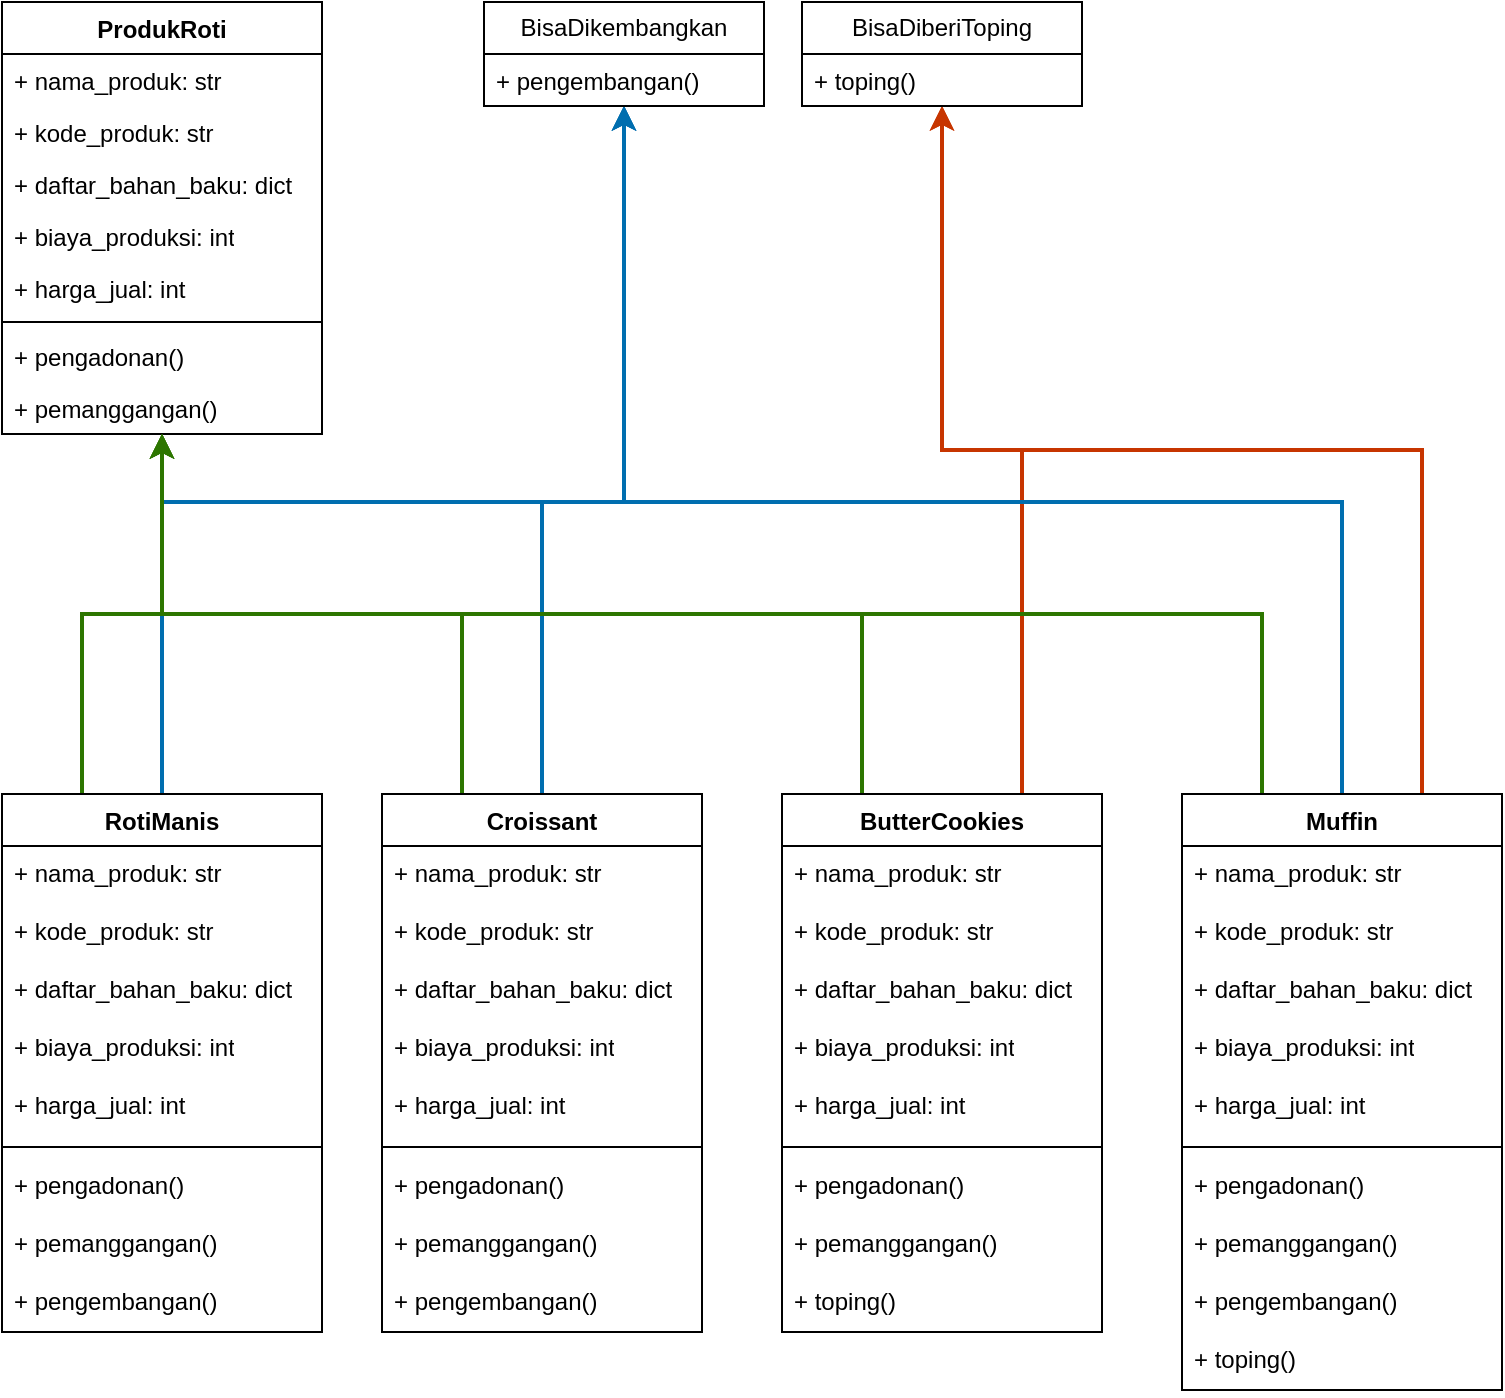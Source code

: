 <mxfile version="27.1.6">
  <diagram name="Halaman-1" id="cRCywZ2DqY-peSgmPRf_">
    <mxGraphModel dx="749" dy="441" grid="1" gridSize="10" guides="1" tooltips="1" connect="1" arrows="1" fold="1" page="1" pageScale="1" pageWidth="827" pageHeight="1169" math="0" shadow="0">
      <root>
        <mxCell id="0" />
        <mxCell id="1" parent="0" />
        <mxCell id="DiEs0AJSdqN5ErKfqPrU-1" value="ProdukRoti" style="swimlane;fontStyle=1;align=center;verticalAlign=top;childLayout=stackLayout;horizontal=1;startSize=26;horizontalStack=0;resizeParent=1;resizeParentMax=0;resizeLast=0;collapsible=1;marginBottom=0;whiteSpace=wrap;html=1;" vertex="1" parent="1">
          <mxGeometry x="39" y="40" width="160" height="216" as="geometry" />
        </mxCell>
        <mxCell id="DiEs0AJSdqN5ErKfqPrU-2" value="+ nama_produk: str" style="text;strokeColor=none;fillColor=none;align=left;verticalAlign=top;spacingLeft=4;spacingRight=4;overflow=hidden;rotatable=0;points=[[0,0.5],[1,0.5]];portConstraint=eastwest;whiteSpace=wrap;html=1;" vertex="1" parent="DiEs0AJSdqN5ErKfqPrU-1">
          <mxGeometry y="26" width="160" height="26" as="geometry" />
        </mxCell>
        <mxCell id="DiEs0AJSdqN5ErKfqPrU-5" value="+ kode_produk: str" style="text;strokeColor=none;fillColor=none;align=left;verticalAlign=top;spacingLeft=4;spacingRight=4;overflow=hidden;rotatable=0;points=[[0,0.5],[1,0.5]];portConstraint=eastwest;whiteSpace=wrap;html=1;" vertex="1" parent="DiEs0AJSdqN5ErKfqPrU-1">
          <mxGeometry y="52" width="160" height="26" as="geometry" />
        </mxCell>
        <mxCell id="DiEs0AJSdqN5ErKfqPrU-6" value="+ daftar_bahan_baku: dict" style="text;strokeColor=none;fillColor=none;align=left;verticalAlign=top;spacingLeft=4;spacingRight=4;overflow=hidden;rotatable=0;points=[[0,0.5],[1,0.5]];portConstraint=eastwest;whiteSpace=wrap;html=1;" vertex="1" parent="DiEs0AJSdqN5ErKfqPrU-1">
          <mxGeometry y="78" width="160" height="26" as="geometry" />
        </mxCell>
        <mxCell id="DiEs0AJSdqN5ErKfqPrU-7" value="+ biaya_produksi: int" style="text;strokeColor=none;fillColor=none;align=left;verticalAlign=top;spacingLeft=4;spacingRight=4;overflow=hidden;rotatable=0;points=[[0,0.5],[1,0.5]];portConstraint=eastwest;whiteSpace=wrap;html=1;" vertex="1" parent="DiEs0AJSdqN5ErKfqPrU-1">
          <mxGeometry y="104" width="160" height="26" as="geometry" />
        </mxCell>
        <mxCell id="DiEs0AJSdqN5ErKfqPrU-8" value="+ harga_jual: int" style="text;strokeColor=none;fillColor=none;align=left;verticalAlign=top;spacingLeft=4;spacingRight=4;overflow=hidden;rotatable=0;points=[[0,0.5],[1,0.5]];portConstraint=eastwest;whiteSpace=wrap;html=1;" vertex="1" parent="DiEs0AJSdqN5ErKfqPrU-1">
          <mxGeometry y="130" width="160" height="26" as="geometry" />
        </mxCell>
        <mxCell id="DiEs0AJSdqN5ErKfqPrU-3" value="" style="line;strokeWidth=1;fillColor=none;align=left;verticalAlign=middle;spacingTop=-1;spacingLeft=3;spacingRight=3;rotatable=0;labelPosition=right;points=[];portConstraint=eastwest;strokeColor=inherit;" vertex="1" parent="DiEs0AJSdqN5ErKfqPrU-1">
          <mxGeometry y="156" width="160" height="8" as="geometry" />
        </mxCell>
        <mxCell id="DiEs0AJSdqN5ErKfqPrU-4" value="+ pengadonan()" style="text;strokeColor=none;fillColor=none;align=left;verticalAlign=top;spacingLeft=4;spacingRight=4;overflow=hidden;rotatable=0;points=[[0,0.5],[1,0.5]];portConstraint=eastwest;whiteSpace=wrap;html=1;" vertex="1" parent="DiEs0AJSdqN5ErKfqPrU-1">
          <mxGeometry y="164" width="160" height="26" as="geometry" />
        </mxCell>
        <mxCell id="DiEs0AJSdqN5ErKfqPrU-9" value="+ pemanggangan()" style="text;strokeColor=none;fillColor=none;align=left;verticalAlign=top;spacingLeft=4;spacingRight=4;overflow=hidden;rotatable=0;points=[[0,0.5],[1,0.5]];portConstraint=eastwest;whiteSpace=wrap;html=1;" vertex="1" parent="DiEs0AJSdqN5ErKfqPrU-1">
          <mxGeometry y="190" width="160" height="26" as="geometry" />
        </mxCell>
        <mxCell id="DiEs0AJSdqN5ErKfqPrU-64" style="edgeStyle=orthogonalEdgeStyle;rounded=0;orthogonalLoop=1;jettySize=auto;html=1;exitX=0.25;exitY=0;exitDx=0;exitDy=0;fillColor=#60a917;strokeColor=#2D7600;strokeWidth=2;align=center;verticalAlign=middle;fontFamily=Helvetica;fontSize=11;fontColor=default;labelBackgroundColor=default;endArrow=classic;" edge="1" parent="1" source="DiEs0AJSdqN5ErKfqPrU-10" target="DiEs0AJSdqN5ErKfqPrU-1">
          <mxGeometry relative="1" as="geometry" />
        </mxCell>
        <mxCell id="DiEs0AJSdqN5ErKfqPrU-81" style="edgeStyle=orthogonalEdgeStyle;rounded=0;orthogonalLoop=1;jettySize=auto;html=1;exitX=0.5;exitY=0;exitDx=0;exitDy=0;strokeColor=#006EAF;strokeWidth=2;align=center;verticalAlign=middle;fontFamily=Helvetica;fontSize=11;fontColor=default;labelBackgroundColor=default;endArrow=classic;fillColor=#1ba1e2;" edge="1" parent="1" source="DiEs0AJSdqN5ErKfqPrU-10" target="DiEs0AJSdqN5ErKfqPrU-68">
          <mxGeometry relative="1" as="geometry">
            <Array as="points">
              <mxPoint x="119" y="290" />
              <mxPoint x="350" y="290" />
            </Array>
          </mxGeometry>
        </mxCell>
        <mxCell id="DiEs0AJSdqN5ErKfqPrU-10" value="RotiManis" style="swimlane;fontStyle=1;align=center;verticalAlign=top;childLayout=stackLayout;horizontal=1;startSize=26;horizontalStack=0;resizeParent=1;resizeParentMax=0;resizeLast=0;collapsible=1;marginBottom=0;whiteSpace=wrap;html=1;" vertex="1" parent="1">
          <mxGeometry x="39" y="436" width="160" height="269" as="geometry" />
        </mxCell>
        <mxCell id="DiEs0AJSdqN5ErKfqPrU-11" value="+ nama_produk: str" style="text;strokeColor=none;fillColor=none;align=left;verticalAlign=top;spacingLeft=4;spacingRight=4;overflow=hidden;rotatable=0;points=[[0,0.5],[1,0.5]];portConstraint=eastwest;whiteSpace=wrap;html=1;" vertex="1" parent="DiEs0AJSdqN5ErKfqPrU-10">
          <mxGeometry y="26" width="160" height="29" as="geometry" />
        </mxCell>
        <mxCell id="DiEs0AJSdqN5ErKfqPrU-12" value="+ kode_produk: str" style="text;strokeColor=none;fillColor=none;align=left;verticalAlign=top;spacingLeft=4;spacingRight=4;overflow=hidden;rotatable=0;points=[[0,0.5],[1,0.5]];portConstraint=eastwest;whiteSpace=wrap;html=1;" vertex="1" parent="DiEs0AJSdqN5ErKfqPrU-10">
          <mxGeometry y="55" width="160" height="29" as="geometry" />
        </mxCell>
        <mxCell id="DiEs0AJSdqN5ErKfqPrU-13" value="+ daftar_bahan_baku: dict" style="text;strokeColor=none;fillColor=none;align=left;verticalAlign=top;spacingLeft=4;spacingRight=4;overflow=hidden;rotatable=0;points=[[0,0.5],[1,0.5]];portConstraint=eastwest;whiteSpace=wrap;html=1;" vertex="1" parent="DiEs0AJSdqN5ErKfqPrU-10">
          <mxGeometry y="84" width="160" height="29" as="geometry" />
        </mxCell>
        <mxCell id="DiEs0AJSdqN5ErKfqPrU-14" value="+ biaya_produksi: int" style="text;strokeColor=none;fillColor=none;align=left;verticalAlign=top;spacingLeft=4;spacingRight=4;overflow=hidden;rotatable=0;points=[[0,0.5],[1,0.5]];portConstraint=eastwest;whiteSpace=wrap;html=1;" vertex="1" parent="DiEs0AJSdqN5ErKfqPrU-10">
          <mxGeometry y="113" width="160" height="29" as="geometry" />
        </mxCell>
        <mxCell id="DiEs0AJSdqN5ErKfqPrU-15" value="+ harga_jual: int" style="text;strokeColor=none;fillColor=none;align=left;verticalAlign=top;spacingLeft=4;spacingRight=4;overflow=hidden;rotatable=0;points=[[0,0.5],[1,0.5]];portConstraint=eastwest;whiteSpace=wrap;html=1;" vertex="1" parent="DiEs0AJSdqN5ErKfqPrU-10">
          <mxGeometry y="142" width="160" height="29" as="geometry" />
        </mxCell>
        <mxCell id="DiEs0AJSdqN5ErKfqPrU-16" value="" style="line;strokeWidth=1;fillColor=none;align=left;verticalAlign=middle;spacingTop=-1;spacingLeft=3;spacingRight=3;rotatable=0;labelPosition=right;points=[];portConstraint=eastwest;strokeColor=inherit;" vertex="1" parent="DiEs0AJSdqN5ErKfqPrU-10">
          <mxGeometry y="171" width="160" height="11" as="geometry" />
        </mxCell>
        <mxCell id="DiEs0AJSdqN5ErKfqPrU-17" value="+ pengadonan()" style="text;strokeColor=none;fillColor=none;align=left;verticalAlign=top;spacingLeft=4;spacingRight=4;overflow=hidden;rotatable=0;points=[[0,0.5],[1,0.5]];portConstraint=eastwest;whiteSpace=wrap;html=1;" vertex="1" parent="DiEs0AJSdqN5ErKfqPrU-10">
          <mxGeometry y="182" width="160" height="29" as="geometry" />
        </mxCell>
        <mxCell id="DiEs0AJSdqN5ErKfqPrU-18" value="+ pemanggangan()" style="text;strokeColor=none;fillColor=none;align=left;verticalAlign=top;spacingLeft=4;spacingRight=4;overflow=hidden;rotatable=0;points=[[0,0.5],[1,0.5]];portConstraint=eastwest;whiteSpace=wrap;html=1;" vertex="1" parent="DiEs0AJSdqN5ErKfqPrU-10">
          <mxGeometry y="211" width="160" height="29" as="geometry" />
        </mxCell>
        <mxCell id="DiEs0AJSdqN5ErKfqPrU-80" value="+ pengembangan()" style="text;strokeColor=none;fillColor=none;align=left;verticalAlign=top;spacingLeft=4;spacingRight=4;overflow=hidden;rotatable=0;points=[[0,0.5],[1,0.5]];portConstraint=eastwest;whiteSpace=wrap;html=1;" vertex="1" parent="DiEs0AJSdqN5ErKfqPrU-10">
          <mxGeometry y="240" width="160" height="29" as="geometry" />
        </mxCell>
        <mxCell id="DiEs0AJSdqN5ErKfqPrU-65" style="edgeStyle=orthogonalEdgeStyle;rounded=0;orthogonalLoop=1;jettySize=auto;html=1;exitX=0.25;exitY=0;exitDx=0;exitDy=0;fillColor=#60a917;strokeColor=#2D7600;strokeWidth=2;align=center;verticalAlign=middle;fontFamily=Helvetica;fontSize=11;fontColor=default;labelBackgroundColor=default;endArrow=classic;" edge="1" parent="1" source="DiEs0AJSdqN5ErKfqPrU-19" target="DiEs0AJSdqN5ErKfqPrU-1">
          <mxGeometry relative="1" as="geometry" />
        </mxCell>
        <mxCell id="DiEs0AJSdqN5ErKfqPrU-74" style="edgeStyle=orthogonalEdgeStyle;rounded=0;orthogonalLoop=1;jettySize=auto;html=1;exitX=0.5;exitY=0;exitDx=0;exitDy=0;fillColor=#1ba1e2;strokeColor=#006EAF;strokeWidth=2;align=center;verticalAlign=middle;fontFamily=Helvetica;fontSize=11;fontColor=default;labelBackgroundColor=default;endArrow=classic;" edge="1" parent="1" source="DiEs0AJSdqN5ErKfqPrU-19" target="DiEs0AJSdqN5ErKfqPrU-68">
          <mxGeometry relative="1" as="geometry">
            <Array as="points">
              <mxPoint x="309" y="290" />
              <mxPoint x="350" y="290" />
            </Array>
          </mxGeometry>
        </mxCell>
        <mxCell id="DiEs0AJSdqN5ErKfqPrU-19" value="Croissant" style="swimlane;fontStyle=1;align=center;verticalAlign=top;childLayout=stackLayout;horizontal=1;startSize=26;horizontalStack=0;resizeParent=1;resizeParentMax=0;resizeLast=0;collapsible=1;marginBottom=0;whiteSpace=wrap;html=1;" vertex="1" parent="1">
          <mxGeometry x="229" y="436" width="160" height="269" as="geometry" />
        </mxCell>
        <mxCell id="DiEs0AJSdqN5ErKfqPrU-20" value="+ nama_produk: str" style="text;strokeColor=none;fillColor=none;align=left;verticalAlign=top;spacingLeft=4;spacingRight=4;overflow=hidden;rotatable=0;points=[[0,0.5],[1,0.5]];portConstraint=eastwest;whiteSpace=wrap;html=1;" vertex="1" parent="DiEs0AJSdqN5ErKfqPrU-19">
          <mxGeometry y="26" width="160" height="29" as="geometry" />
        </mxCell>
        <mxCell id="DiEs0AJSdqN5ErKfqPrU-21" value="+ kode_produk: str" style="text;strokeColor=none;fillColor=none;align=left;verticalAlign=top;spacingLeft=4;spacingRight=4;overflow=hidden;rotatable=0;points=[[0,0.5],[1,0.5]];portConstraint=eastwest;whiteSpace=wrap;html=1;" vertex="1" parent="DiEs0AJSdqN5ErKfqPrU-19">
          <mxGeometry y="55" width="160" height="29" as="geometry" />
        </mxCell>
        <mxCell id="DiEs0AJSdqN5ErKfqPrU-22" value="+ daftar_bahan_baku: dict" style="text;strokeColor=none;fillColor=none;align=left;verticalAlign=top;spacingLeft=4;spacingRight=4;overflow=hidden;rotatable=0;points=[[0,0.5],[1,0.5]];portConstraint=eastwest;whiteSpace=wrap;html=1;" vertex="1" parent="DiEs0AJSdqN5ErKfqPrU-19">
          <mxGeometry y="84" width="160" height="29" as="geometry" />
        </mxCell>
        <mxCell id="DiEs0AJSdqN5ErKfqPrU-23" value="+ biaya_produksi: int" style="text;strokeColor=none;fillColor=none;align=left;verticalAlign=top;spacingLeft=4;spacingRight=4;overflow=hidden;rotatable=0;points=[[0,0.5],[1,0.5]];portConstraint=eastwest;whiteSpace=wrap;html=1;" vertex="1" parent="DiEs0AJSdqN5ErKfqPrU-19">
          <mxGeometry y="113" width="160" height="29" as="geometry" />
        </mxCell>
        <mxCell id="DiEs0AJSdqN5ErKfqPrU-24" value="+ harga_jual: int" style="text;strokeColor=none;fillColor=none;align=left;verticalAlign=top;spacingLeft=4;spacingRight=4;overflow=hidden;rotatable=0;points=[[0,0.5],[1,0.5]];portConstraint=eastwest;whiteSpace=wrap;html=1;" vertex="1" parent="DiEs0AJSdqN5ErKfqPrU-19">
          <mxGeometry y="142" width="160" height="29" as="geometry" />
        </mxCell>
        <mxCell id="DiEs0AJSdqN5ErKfqPrU-25" value="" style="line;strokeWidth=1;fillColor=none;align=left;verticalAlign=middle;spacingTop=-1;spacingLeft=3;spacingRight=3;rotatable=0;labelPosition=right;points=[];portConstraint=eastwest;strokeColor=inherit;" vertex="1" parent="DiEs0AJSdqN5ErKfqPrU-19">
          <mxGeometry y="171" width="160" height="11" as="geometry" />
        </mxCell>
        <mxCell id="DiEs0AJSdqN5ErKfqPrU-26" value="+ pengadonan()" style="text;strokeColor=none;fillColor=none;align=left;verticalAlign=top;spacingLeft=4;spacingRight=4;overflow=hidden;rotatable=0;points=[[0,0.5],[1,0.5]];portConstraint=eastwest;whiteSpace=wrap;html=1;" vertex="1" parent="DiEs0AJSdqN5ErKfqPrU-19">
          <mxGeometry y="182" width="160" height="29" as="geometry" />
        </mxCell>
        <mxCell id="DiEs0AJSdqN5ErKfqPrU-27" value="+ pemanggangan()" style="text;strokeColor=none;fillColor=none;align=left;verticalAlign=top;spacingLeft=4;spacingRight=4;overflow=hidden;rotatable=0;points=[[0,0.5],[1,0.5]];portConstraint=eastwest;whiteSpace=wrap;html=1;" vertex="1" parent="DiEs0AJSdqN5ErKfqPrU-19">
          <mxGeometry y="211" width="160" height="29" as="geometry" />
        </mxCell>
        <mxCell id="DiEs0AJSdqN5ErKfqPrU-46" value="+ pengembangan()" style="text;strokeColor=none;fillColor=none;align=left;verticalAlign=top;spacingLeft=4;spacingRight=4;overflow=hidden;rotatable=0;points=[[0,0.5],[1,0.5]];portConstraint=eastwest;whiteSpace=wrap;html=1;" vertex="1" parent="DiEs0AJSdqN5ErKfqPrU-19">
          <mxGeometry y="240" width="160" height="29" as="geometry" />
        </mxCell>
        <mxCell id="DiEs0AJSdqN5ErKfqPrU-66" style="edgeStyle=orthogonalEdgeStyle;rounded=0;orthogonalLoop=1;jettySize=auto;html=1;exitX=0.25;exitY=0;exitDx=0;exitDy=0;fillColor=#60a917;strokeColor=#2D7600;strokeWidth=2;" edge="1" parent="1" source="DiEs0AJSdqN5ErKfqPrU-28" target="DiEs0AJSdqN5ErKfqPrU-1">
          <mxGeometry relative="1" as="geometry" />
        </mxCell>
        <mxCell id="DiEs0AJSdqN5ErKfqPrU-78" style="edgeStyle=orthogonalEdgeStyle;rounded=0;orthogonalLoop=1;jettySize=auto;html=1;exitX=0.75;exitY=0;exitDx=0;exitDy=0;fillColor=#fa6800;strokeColor=#C73500;strokeWidth=2;align=center;verticalAlign=middle;fontFamily=Helvetica;fontSize=11;fontColor=default;labelBackgroundColor=default;endArrow=classic;" edge="1" parent="1" source="DiEs0AJSdqN5ErKfqPrU-28" target="DiEs0AJSdqN5ErKfqPrU-72">
          <mxGeometry relative="1" as="geometry" />
        </mxCell>
        <mxCell id="DiEs0AJSdqN5ErKfqPrU-28" value="ButterCookies" style="swimlane;fontStyle=1;align=center;verticalAlign=top;childLayout=stackLayout;horizontal=1;startSize=26;horizontalStack=0;resizeParent=1;resizeParentMax=0;resizeLast=0;collapsible=1;marginBottom=0;whiteSpace=wrap;html=1;" vertex="1" parent="1">
          <mxGeometry x="429" y="436" width="160" height="269" as="geometry" />
        </mxCell>
        <mxCell id="DiEs0AJSdqN5ErKfqPrU-29" value="+ nama_produk: str" style="text;strokeColor=none;fillColor=none;align=left;verticalAlign=top;spacingLeft=4;spacingRight=4;overflow=hidden;rotatable=0;points=[[0,0.5],[1,0.5]];portConstraint=eastwest;whiteSpace=wrap;html=1;" vertex="1" parent="DiEs0AJSdqN5ErKfqPrU-28">
          <mxGeometry y="26" width="160" height="29" as="geometry" />
        </mxCell>
        <mxCell id="DiEs0AJSdqN5ErKfqPrU-30" value="+ kode_produk: str" style="text;strokeColor=none;fillColor=none;align=left;verticalAlign=top;spacingLeft=4;spacingRight=4;overflow=hidden;rotatable=0;points=[[0,0.5],[1,0.5]];portConstraint=eastwest;whiteSpace=wrap;html=1;" vertex="1" parent="DiEs0AJSdqN5ErKfqPrU-28">
          <mxGeometry y="55" width="160" height="29" as="geometry" />
        </mxCell>
        <mxCell id="DiEs0AJSdqN5ErKfqPrU-31" value="+ daftar_bahan_baku: dict" style="text;strokeColor=none;fillColor=none;align=left;verticalAlign=top;spacingLeft=4;spacingRight=4;overflow=hidden;rotatable=0;points=[[0,0.5],[1,0.5]];portConstraint=eastwest;whiteSpace=wrap;html=1;" vertex="1" parent="DiEs0AJSdqN5ErKfqPrU-28">
          <mxGeometry y="84" width="160" height="29" as="geometry" />
        </mxCell>
        <mxCell id="DiEs0AJSdqN5ErKfqPrU-32" value="+ biaya_produksi: int" style="text;strokeColor=none;fillColor=none;align=left;verticalAlign=top;spacingLeft=4;spacingRight=4;overflow=hidden;rotatable=0;points=[[0,0.5],[1,0.5]];portConstraint=eastwest;whiteSpace=wrap;html=1;" vertex="1" parent="DiEs0AJSdqN5ErKfqPrU-28">
          <mxGeometry y="113" width="160" height="29" as="geometry" />
        </mxCell>
        <mxCell id="DiEs0AJSdqN5ErKfqPrU-33" value="+ harga_jual: int" style="text;strokeColor=none;fillColor=none;align=left;verticalAlign=top;spacingLeft=4;spacingRight=4;overflow=hidden;rotatable=0;points=[[0,0.5],[1,0.5]];portConstraint=eastwest;whiteSpace=wrap;html=1;" vertex="1" parent="DiEs0AJSdqN5ErKfqPrU-28">
          <mxGeometry y="142" width="160" height="29" as="geometry" />
        </mxCell>
        <mxCell id="DiEs0AJSdqN5ErKfqPrU-34" value="" style="line;strokeWidth=1;fillColor=none;align=left;verticalAlign=middle;spacingTop=-1;spacingLeft=3;spacingRight=3;rotatable=0;labelPosition=right;points=[];portConstraint=eastwest;strokeColor=inherit;" vertex="1" parent="DiEs0AJSdqN5ErKfqPrU-28">
          <mxGeometry y="171" width="160" height="11" as="geometry" />
        </mxCell>
        <mxCell id="DiEs0AJSdqN5ErKfqPrU-35" value="+ pengadonan()" style="text;strokeColor=none;fillColor=none;align=left;verticalAlign=top;spacingLeft=4;spacingRight=4;overflow=hidden;rotatable=0;points=[[0,0.5],[1,0.5]];portConstraint=eastwest;whiteSpace=wrap;html=1;" vertex="1" parent="DiEs0AJSdqN5ErKfqPrU-28">
          <mxGeometry y="182" width="160" height="29" as="geometry" />
        </mxCell>
        <mxCell id="DiEs0AJSdqN5ErKfqPrU-36" value="+ pemanggangan()" style="text;strokeColor=none;fillColor=none;align=left;verticalAlign=top;spacingLeft=4;spacingRight=4;overflow=hidden;rotatable=0;points=[[0,0.5],[1,0.5]];portConstraint=eastwest;whiteSpace=wrap;html=1;" vertex="1" parent="DiEs0AJSdqN5ErKfqPrU-28">
          <mxGeometry y="211" width="160" height="29" as="geometry" />
        </mxCell>
        <mxCell id="DiEs0AJSdqN5ErKfqPrU-48" value="+ toping()" style="text;strokeColor=none;fillColor=none;align=left;verticalAlign=top;spacingLeft=4;spacingRight=4;overflow=hidden;rotatable=0;points=[[0,0.5],[1,0.5]];portConstraint=eastwest;whiteSpace=wrap;html=1;" vertex="1" parent="DiEs0AJSdqN5ErKfqPrU-28">
          <mxGeometry y="240" width="160" height="29" as="geometry" />
        </mxCell>
        <mxCell id="DiEs0AJSdqN5ErKfqPrU-67" style="edgeStyle=orthogonalEdgeStyle;rounded=0;orthogonalLoop=1;jettySize=auto;html=1;exitX=0.25;exitY=0;exitDx=0;exitDy=0;fillColor=#60a917;strokeColor=#2D7600;strokeWidth=2;align=center;verticalAlign=middle;fontFamily=Helvetica;fontSize=11;fontColor=default;labelBackgroundColor=default;endArrow=classic;" edge="1" parent="1" source="DiEs0AJSdqN5ErKfqPrU-37" target="DiEs0AJSdqN5ErKfqPrU-1">
          <mxGeometry relative="1" as="geometry" />
        </mxCell>
        <mxCell id="DiEs0AJSdqN5ErKfqPrU-76" style="edgeStyle=orthogonalEdgeStyle;rounded=0;orthogonalLoop=1;jettySize=auto;html=1;exitX=0.5;exitY=0;exitDx=0;exitDy=0;fillColor=#1ba1e2;strokeColor=#006EAF;strokeWidth=2;" edge="1" parent="1" source="DiEs0AJSdqN5ErKfqPrU-37" target="DiEs0AJSdqN5ErKfqPrU-68">
          <mxGeometry relative="1" as="geometry">
            <Array as="points">
              <mxPoint x="709" y="290" />
              <mxPoint x="350" y="290" />
            </Array>
          </mxGeometry>
        </mxCell>
        <mxCell id="DiEs0AJSdqN5ErKfqPrU-79" style="edgeStyle=orthogonalEdgeStyle;rounded=0;orthogonalLoop=1;jettySize=auto;html=1;exitX=0.75;exitY=0;exitDx=0;exitDy=0;strokeColor=#C73500;align=center;verticalAlign=middle;fontFamily=Helvetica;fontSize=11;fontColor=default;labelBackgroundColor=default;endArrow=classic;fillColor=#fa6800;strokeWidth=2;" edge="1" parent="1" source="DiEs0AJSdqN5ErKfqPrU-37" target="DiEs0AJSdqN5ErKfqPrU-72">
          <mxGeometry relative="1" as="geometry" />
        </mxCell>
        <mxCell id="DiEs0AJSdqN5ErKfqPrU-37" value="Muffin" style="swimlane;fontStyle=1;align=center;verticalAlign=top;childLayout=stackLayout;horizontal=1;startSize=26;horizontalStack=0;resizeParent=1;resizeParentMax=0;resizeLast=0;collapsible=1;marginBottom=0;whiteSpace=wrap;html=1;" vertex="1" parent="1">
          <mxGeometry x="629" y="436" width="160" height="298" as="geometry" />
        </mxCell>
        <mxCell id="DiEs0AJSdqN5ErKfqPrU-38" value="+ nama_produk: str" style="text;strokeColor=none;fillColor=none;align=left;verticalAlign=top;spacingLeft=4;spacingRight=4;overflow=hidden;rotatable=0;points=[[0,0.5],[1,0.5]];portConstraint=eastwest;whiteSpace=wrap;html=1;" vertex="1" parent="DiEs0AJSdqN5ErKfqPrU-37">
          <mxGeometry y="26" width="160" height="29" as="geometry" />
        </mxCell>
        <mxCell id="DiEs0AJSdqN5ErKfqPrU-39" value="+ kode_produk: str" style="text;strokeColor=none;fillColor=none;align=left;verticalAlign=top;spacingLeft=4;spacingRight=4;overflow=hidden;rotatable=0;points=[[0,0.5],[1,0.5]];portConstraint=eastwest;whiteSpace=wrap;html=1;" vertex="1" parent="DiEs0AJSdqN5ErKfqPrU-37">
          <mxGeometry y="55" width="160" height="29" as="geometry" />
        </mxCell>
        <mxCell id="DiEs0AJSdqN5ErKfqPrU-40" value="+ daftar_bahan_baku: dict" style="text;strokeColor=none;fillColor=none;align=left;verticalAlign=top;spacingLeft=4;spacingRight=4;overflow=hidden;rotatable=0;points=[[0,0.5],[1,0.5]];portConstraint=eastwest;whiteSpace=wrap;html=1;" vertex="1" parent="DiEs0AJSdqN5ErKfqPrU-37">
          <mxGeometry y="84" width="160" height="29" as="geometry" />
        </mxCell>
        <mxCell id="DiEs0AJSdqN5ErKfqPrU-41" value="+ biaya_produksi: int" style="text;strokeColor=none;fillColor=none;align=left;verticalAlign=top;spacingLeft=4;spacingRight=4;overflow=hidden;rotatable=0;points=[[0,0.5],[1,0.5]];portConstraint=eastwest;whiteSpace=wrap;html=1;" vertex="1" parent="DiEs0AJSdqN5ErKfqPrU-37">
          <mxGeometry y="113" width="160" height="29" as="geometry" />
        </mxCell>
        <mxCell id="DiEs0AJSdqN5ErKfqPrU-42" value="+ harga_jual: int" style="text;strokeColor=none;fillColor=none;align=left;verticalAlign=top;spacingLeft=4;spacingRight=4;overflow=hidden;rotatable=0;points=[[0,0.5],[1,0.5]];portConstraint=eastwest;whiteSpace=wrap;html=1;" vertex="1" parent="DiEs0AJSdqN5ErKfqPrU-37">
          <mxGeometry y="142" width="160" height="29" as="geometry" />
        </mxCell>
        <mxCell id="DiEs0AJSdqN5ErKfqPrU-43" value="" style="line;strokeWidth=1;fillColor=none;align=left;verticalAlign=middle;spacingTop=-1;spacingLeft=3;spacingRight=3;rotatable=0;labelPosition=right;points=[];portConstraint=eastwest;strokeColor=inherit;" vertex="1" parent="DiEs0AJSdqN5ErKfqPrU-37">
          <mxGeometry y="171" width="160" height="11" as="geometry" />
        </mxCell>
        <mxCell id="DiEs0AJSdqN5ErKfqPrU-44" value="+ pengadonan()" style="text;strokeColor=none;fillColor=none;align=left;verticalAlign=top;spacingLeft=4;spacingRight=4;overflow=hidden;rotatable=0;points=[[0,0.5],[1,0.5]];portConstraint=eastwest;whiteSpace=wrap;html=1;" vertex="1" parent="DiEs0AJSdqN5ErKfqPrU-37">
          <mxGeometry y="182" width="160" height="29" as="geometry" />
        </mxCell>
        <mxCell id="DiEs0AJSdqN5ErKfqPrU-45" value="+ pemanggangan()" style="text;strokeColor=none;fillColor=none;align=left;verticalAlign=top;spacingLeft=4;spacingRight=4;overflow=hidden;rotatable=0;points=[[0,0.5],[1,0.5]];portConstraint=eastwest;whiteSpace=wrap;html=1;" vertex="1" parent="DiEs0AJSdqN5ErKfqPrU-37">
          <mxGeometry y="211" width="160" height="29" as="geometry" />
        </mxCell>
        <mxCell id="DiEs0AJSdqN5ErKfqPrU-49" value="+ pengembangan()" style="text;strokeColor=none;fillColor=none;align=left;verticalAlign=top;spacingLeft=4;spacingRight=4;overflow=hidden;rotatable=0;points=[[0,0.5],[1,0.5]];portConstraint=eastwest;whiteSpace=wrap;html=1;" vertex="1" parent="DiEs0AJSdqN5ErKfqPrU-37">
          <mxGeometry y="240" width="160" height="29" as="geometry" />
        </mxCell>
        <mxCell id="DiEs0AJSdqN5ErKfqPrU-63" value="+ toping()" style="text;strokeColor=none;fillColor=none;align=left;verticalAlign=top;spacingLeft=4;spacingRight=4;overflow=hidden;rotatable=0;points=[[0,0.5],[1,0.5]];portConstraint=eastwest;whiteSpace=wrap;html=1;" vertex="1" parent="DiEs0AJSdqN5ErKfqPrU-37">
          <mxGeometry y="269" width="160" height="29" as="geometry" />
        </mxCell>
        <mxCell id="DiEs0AJSdqN5ErKfqPrU-68" value="BisaDikembangkan" style="swimlane;fontStyle=0;childLayout=stackLayout;horizontal=1;startSize=26;fillColor=none;horizontalStack=0;resizeParent=1;resizeParentMax=0;resizeLast=0;collapsible=1;marginBottom=0;whiteSpace=wrap;html=1;" vertex="1" parent="1">
          <mxGeometry x="280" y="40" width="140" height="52" as="geometry" />
        </mxCell>
        <mxCell id="DiEs0AJSdqN5ErKfqPrU-69" value="+ pengembangan()" style="text;strokeColor=none;fillColor=none;align=left;verticalAlign=top;spacingLeft=4;spacingRight=4;overflow=hidden;rotatable=0;points=[[0,0.5],[1,0.5]];portConstraint=eastwest;whiteSpace=wrap;html=1;" vertex="1" parent="DiEs0AJSdqN5ErKfqPrU-68">
          <mxGeometry y="26" width="140" height="26" as="geometry" />
        </mxCell>
        <mxCell id="DiEs0AJSdqN5ErKfqPrU-72" value="BisaDiberiToping" style="swimlane;fontStyle=0;childLayout=stackLayout;horizontal=1;startSize=26;fillColor=none;horizontalStack=0;resizeParent=1;resizeParentMax=0;resizeLast=0;collapsible=1;marginBottom=0;whiteSpace=wrap;html=1;" vertex="1" parent="1">
          <mxGeometry x="439" y="40" width="140" height="52" as="geometry" />
        </mxCell>
        <mxCell id="DiEs0AJSdqN5ErKfqPrU-73" value="+ toping()" style="text;strokeColor=none;fillColor=none;align=left;verticalAlign=top;spacingLeft=4;spacingRight=4;overflow=hidden;rotatable=0;points=[[0,0.5],[1,0.5]];portConstraint=eastwest;whiteSpace=wrap;html=1;" vertex="1" parent="DiEs0AJSdqN5ErKfqPrU-72">
          <mxGeometry y="26" width="140" height="26" as="geometry" />
        </mxCell>
      </root>
    </mxGraphModel>
  </diagram>
</mxfile>
